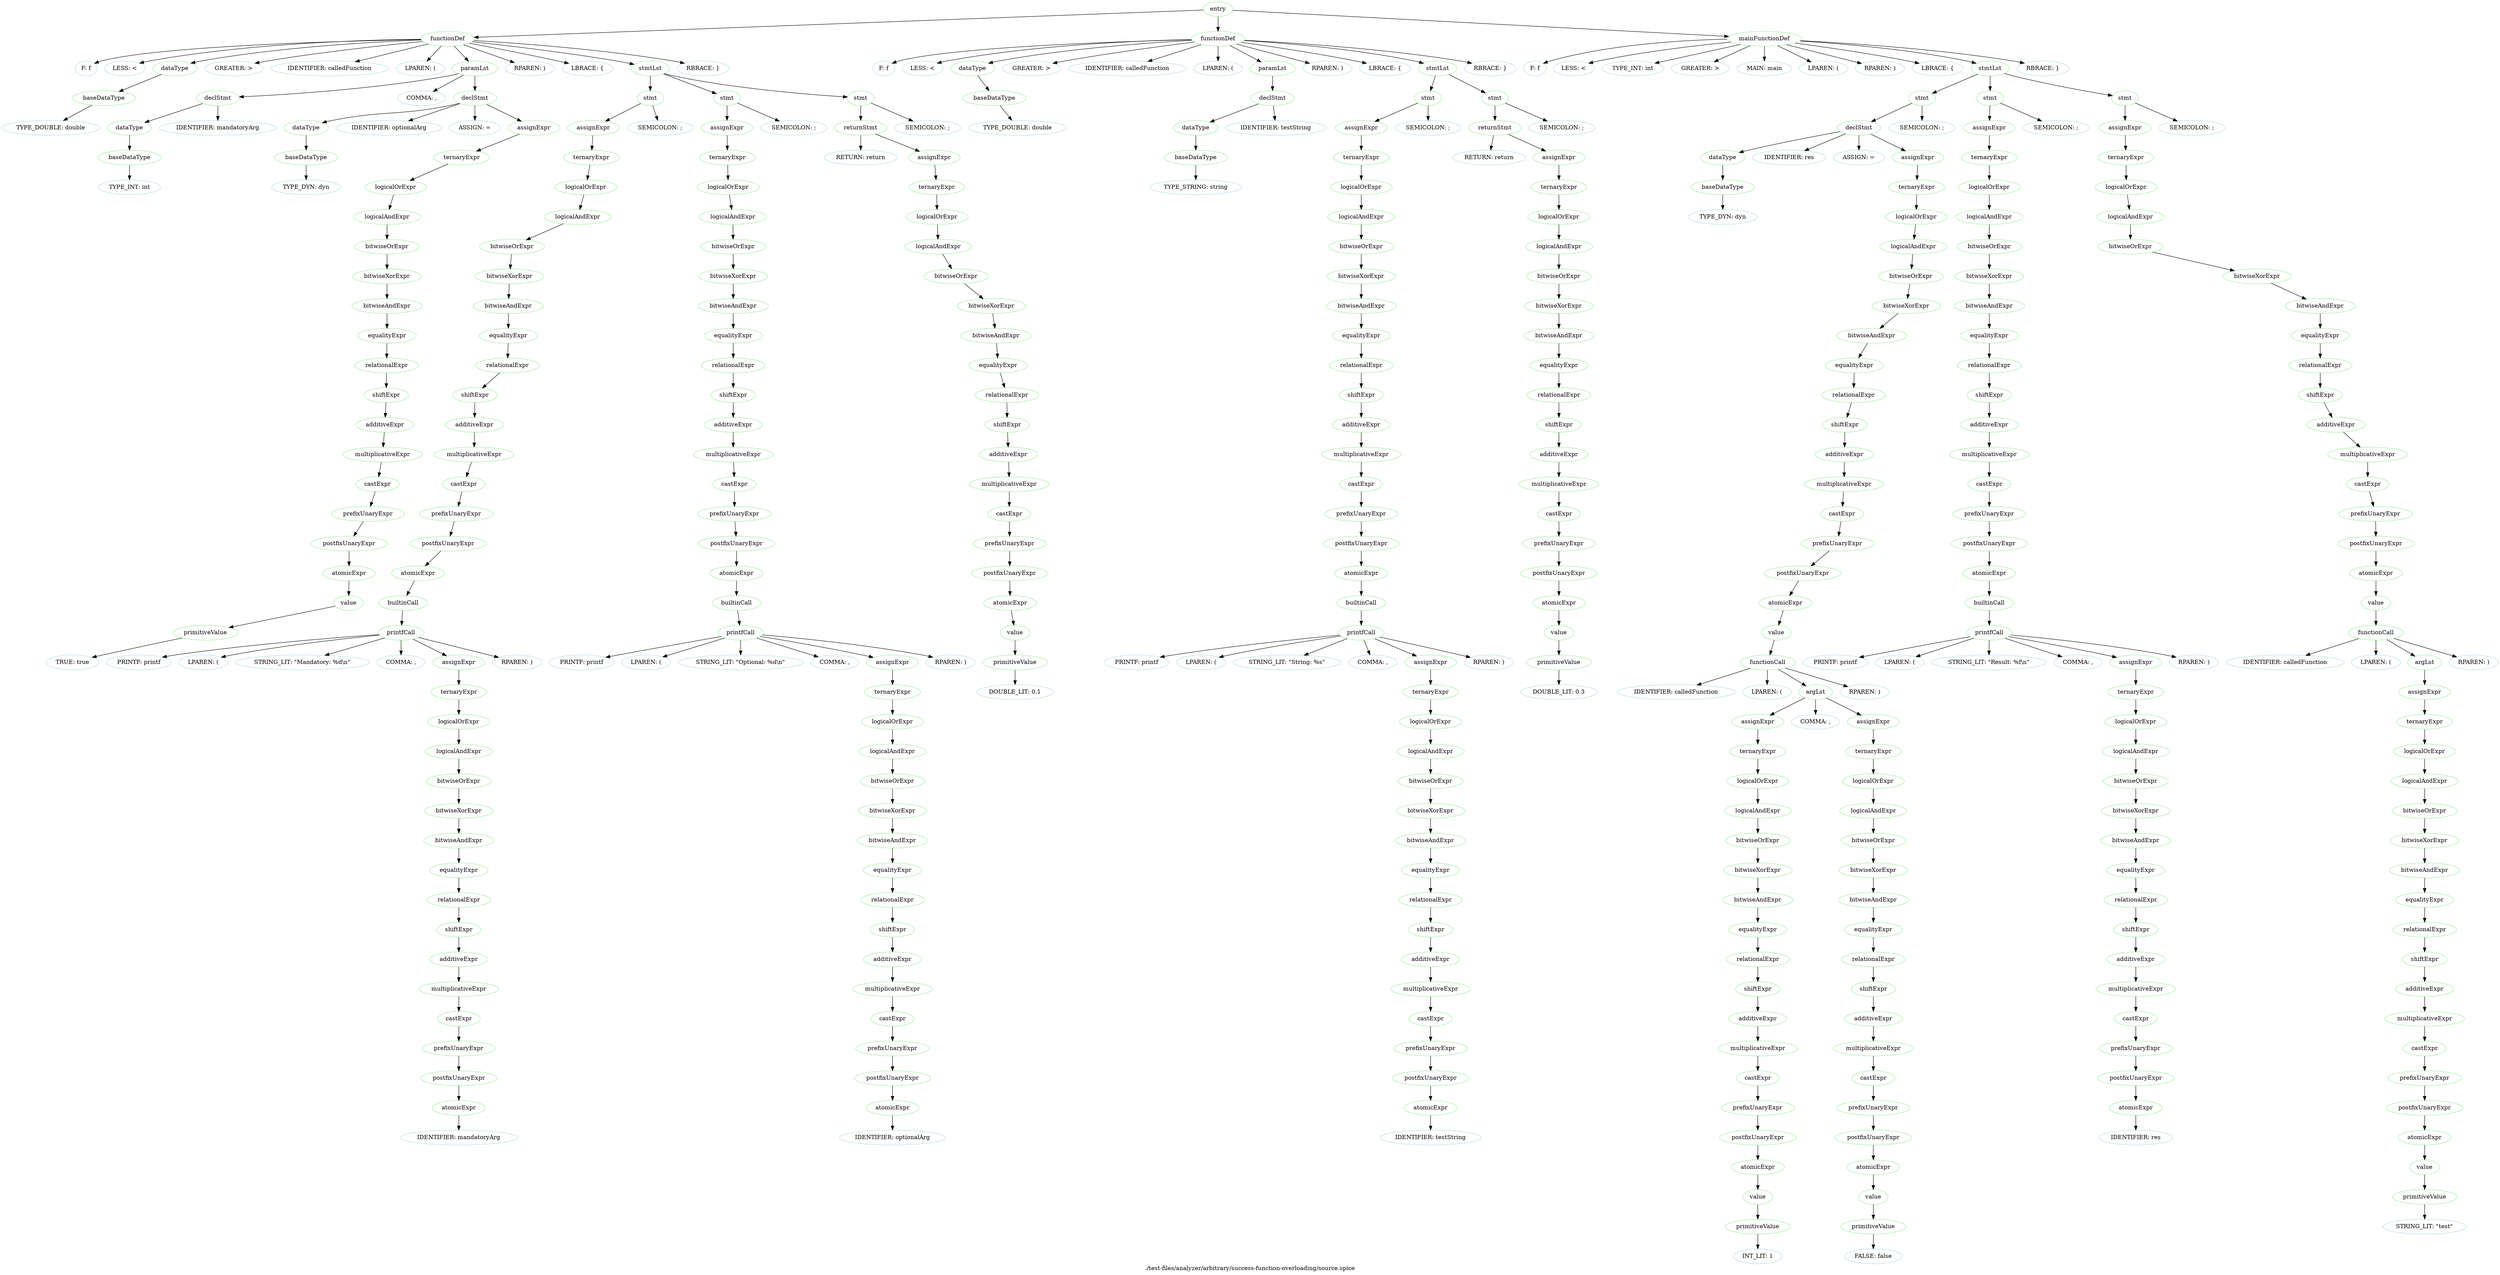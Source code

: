 digraph {
 rankdir="TB";
 label="./test-files/analyzer/arbitrary/success-function-overloading/source.spice";
 L1C0_entry [color="lightgreen",label="entry"];
 L1C0_functionDef [color="lightgreen",label="functionDef"];
 L1C0_entry -> L1C0_functionDef;
 L1C0 [color="lightblue",label="F: f"];
 L1C0_functionDef -> L1C0
 L1C1 [color="lightblue",label="LESS: <"];
 L1C0_functionDef -> L1C1
 L1C2_dataType [color="lightgreen",label="dataType"];
 L1C0_functionDef -> L1C2_dataType;
 L1C2_baseDataType [color="lightgreen",label="baseDataType"];
 L1C2_dataType -> L1C2_baseDataType;
 L1C2 [color="lightblue",label="TYPE_DOUBLE: double"];
 L1C2_baseDataType -> L1C2
 L1C8 [color="lightblue",label="GREATER: >"];
 L1C0_functionDef -> L1C8
 L1C10 [color="lightblue",label="IDENTIFIER: calledFunction"];
 L1C0_functionDef -> L1C10
 L1C24 [color="lightblue",label="LPAREN: ("];
 L1C0_functionDef -> L1C24
 L1C25_paramLst [color="lightgreen",label="paramLst"];
 L1C0_functionDef -> L1C25_paramLst;
 L1C25_declStmt [color="lightgreen",label="declStmt"];
 L1C25_paramLst -> L1C25_declStmt;
 L1C25_dataType [color="lightgreen",label="dataType"];
 L1C25_declStmt -> L1C25_dataType;
 L1C25_baseDataType [color="lightgreen",label="baseDataType"];
 L1C25_dataType -> L1C25_baseDataType;
 L1C25 [color="lightblue",label="TYPE_INT: int"];
 L1C25_baseDataType -> L1C25
 L1C29 [color="lightblue",label="IDENTIFIER: mandatoryArg"];
 L1C25_declStmt -> L1C29
 L1C41 [color="lightblue",label="COMMA: ,"];
 L1C25_paramLst -> L1C41
 L1C43_declStmt [color="lightgreen",label="declStmt"];
 L1C25_paramLst -> L1C43_declStmt;
 L1C43_dataType [color="lightgreen",label="dataType"];
 L1C43_declStmt -> L1C43_dataType;
 L1C43_baseDataType [color="lightgreen",label="baseDataType"];
 L1C43_dataType -> L1C43_baseDataType;
 L1C43 [color="lightblue",label="TYPE_DYN: dyn"];
 L1C43_baseDataType -> L1C43
 L1C47 [color="lightblue",label="IDENTIFIER: optionalArg"];
 L1C43_declStmt -> L1C47
 L1C59 [color="lightblue",label="ASSIGN: ="];
 L1C43_declStmt -> L1C59
 L1C61_assignExpr [color="lightgreen",label="assignExpr"];
 L1C43_declStmt -> L1C61_assignExpr;
 L1C61_ternaryExpr [color="lightgreen",label="ternaryExpr"];
 L1C61_assignExpr -> L1C61_ternaryExpr;
 L1C61_logicalOrExpr [color="lightgreen",label="logicalOrExpr"];
 L1C61_ternaryExpr -> L1C61_logicalOrExpr;
 L1C61_logicalAndExpr [color="lightgreen",label="logicalAndExpr"];
 L1C61_logicalOrExpr -> L1C61_logicalAndExpr;
 L1C61_bitwiseOrExpr [color="lightgreen",label="bitwiseOrExpr"];
 L1C61_logicalAndExpr -> L1C61_bitwiseOrExpr;
 L1C61_bitwiseXorExpr [color="lightgreen",label="bitwiseXorExpr"];
 L1C61_bitwiseOrExpr -> L1C61_bitwiseXorExpr;
 L1C61_bitwiseAndExpr [color="lightgreen",label="bitwiseAndExpr"];
 L1C61_bitwiseXorExpr -> L1C61_bitwiseAndExpr;
 L1C61_equalityExpr [color="lightgreen",label="equalityExpr"];
 L1C61_bitwiseAndExpr -> L1C61_equalityExpr;
 L1C61_relationalExpr [color="lightgreen",label="relationalExpr"];
 L1C61_equalityExpr -> L1C61_relationalExpr;
 L1C61_shiftExpr [color="lightgreen",label="shiftExpr"];
 L1C61_relationalExpr -> L1C61_shiftExpr;
 L1C61_additiveExpr [color="lightgreen",label="additiveExpr"];
 L1C61_shiftExpr -> L1C61_additiveExpr;
 L1C61_multiplicativeExpr [color="lightgreen",label="multiplicativeExpr"];
 L1C61_additiveExpr -> L1C61_multiplicativeExpr;
 L1C61_castExpr [color="lightgreen",label="castExpr"];
 L1C61_multiplicativeExpr -> L1C61_castExpr;
 L1C61_prefixUnaryExpr [color="lightgreen",label="prefixUnaryExpr"];
 L1C61_castExpr -> L1C61_prefixUnaryExpr;
 L1C61_postfixUnaryExpr [color="lightgreen",label="postfixUnaryExpr"];
 L1C61_prefixUnaryExpr -> L1C61_postfixUnaryExpr;
 L1C61_atomicExpr [color="lightgreen",label="atomicExpr"];
 L1C61_postfixUnaryExpr -> L1C61_atomicExpr;
 L1C61_value [color="lightgreen",label="value"];
 L1C61_atomicExpr -> L1C61_value;
 L1C61_primitiveValue [color="lightgreen",label="primitiveValue"];
 L1C61_value -> L1C61_primitiveValue;
 L1C61 [color="lightblue",label="TRUE: true"];
 L1C61_primitiveValue -> L1C61
 L1C65 [color="lightblue",label="RPAREN: )"];
 L1C0_functionDef -> L1C65
 L1C67 [color="lightblue",label="LBRACE: {"];
 L1C0_functionDef -> L1C67
 L2C4_stmtLst [color="lightgreen",label="stmtLst"];
 L1C0_functionDef -> L2C4_stmtLst;
 L2C4_stmt [color="lightgreen",label="stmt"];
 L2C4_stmtLst -> L2C4_stmt;
 L2C4_assignExpr [color="lightgreen",label="assignExpr"];
 L2C4_stmt -> L2C4_assignExpr;
 L2C4_ternaryExpr [color="lightgreen",label="ternaryExpr"];
 L2C4_assignExpr -> L2C4_ternaryExpr;
 L2C4_logicalOrExpr [color="lightgreen",label="logicalOrExpr"];
 L2C4_ternaryExpr -> L2C4_logicalOrExpr;
 L2C4_logicalAndExpr [color="lightgreen",label="logicalAndExpr"];
 L2C4_logicalOrExpr -> L2C4_logicalAndExpr;
 L2C4_bitwiseOrExpr [color="lightgreen",label="bitwiseOrExpr"];
 L2C4_logicalAndExpr -> L2C4_bitwiseOrExpr;
 L2C4_bitwiseXorExpr [color="lightgreen",label="bitwiseXorExpr"];
 L2C4_bitwiseOrExpr -> L2C4_bitwiseXorExpr;
 L2C4_bitwiseAndExpr [color="lightgreen",label="bitwiseAndExpr"];
 L2C4_bitwiseXorExpr -> L2C4_bitwiseAndExpr;
 L2C4_equalityExpr [color="lightgreen",label="equalityExpr"];
 L2C4_bitwiseAndExpr -> L2C4_equalityExpr;
 L2C4_relationalExpr [color="lightgreen",label="relationalExpr"];
 L2C4_equalityExpr -> L2C4_relationalExpr;
 L2C4_shiftExpr [color="lightgreen",label="shiftExpr"];
 L2C4_relationalExpr -> L2C4_shiftExpr;
 L2C4_additiveExpr [color="lightgreen",label="additiveExpr"];
 L2C4_shiftExpr -> L2C4_additiveExpr;
 L2C4_multiplicativeExpr [color="lightgreen",label="multiplicativeExpr"];
 L2C4_additiveExpr -> L2C4_multiplicativeExpr;
 L2C4_castExpr [color="lightgreen",label="castExpr"];
 L2C4_multiplicativeExpr -> L2C4_castExpr;
 L2C4_prefixUnaryExpr [color="lightgreen",label="prefixUnaryExpr"];
 L2C4_castExpr -> L2C4_prefixUnaryExpr;
 L2C4_postfixUnaryExpr [color="lightgreen",label="postfixUnaryExpr"];
 L2C4_prefixUnaryExpr -> L2C4_postfixUnaryExpr;
 L2C4_atomicExpr [color="lightgreen",label="atomicExpr"];
 L2C4_postfixUnaryExpr -> L2C4_atomicExpr;
 L2C4_builtinCall [color="lightgreen",label="builtinCall"];
 L2C4_atomicExpr -> L2C4_builtinCall;
 L2C4_printfCall [color="lightgreen",label="printfCall"];
 L2C4_builtinCall -> L2C4_printfCall;
 L2C4 [color="lightblue",label="PRINTF: printf"];
 L2C4_printfCall -> L2C4
 L2C10 [color="lightblue",label="LPAREN: ("];
 L2C4_printfCall -> L2C10
 L2C11 [color="lightblue",label="STRING_LIT: \"Mandatory: %d\\n\""];
 L2C4_printfCall -> L2C11
 L2C28 [color="lightblue",label="COMMA: ,"];
 L2C4_printfCall -> L2C28
 L2C30_assignExpr [color="lightgreen",label="assignExpr"];
 L2C4_printfCall -> L2C30_assignExpr;
 L2C30_ternaryExpr [color="lightgreen",label="ternaryExpr"];
 L2C30_assignExpr -> L2C30_ternaryExpr;
 L2C30_logicalOrExpr [color="lightgreen",label="logicalOrExpr"];
 L2C30_ternaryExpr -> L2C30_logicalOrExpr;
 L2C30_logicalAndExpr [color="lightgreen",label="logicalAndExpr"];
 L2C30_logicalOrExpr -> L2C30_logicalAndExpr;
 L2C30_bitwiseOrExpr [color="lightgreen",label="bitwiseOrExpr"];
 L2C30_logicalAndExpr -> L2C30_bitwiseOrExpr;
 L2C30_bitwiseXorExpr [color="lightgreen",label="bitwiseXorExpr"];
 L2C30_bitwiseOrExpr -> L2C30_bitwiseXorExpr;
 L2C30_bitwiseAndExpr [color="lightgreen",label="bitwiseAndExpr"];
 L2C30_bitwiseXorExpr -> L2C30_bitwiseAndExpr;
 L2C30_equalityExpr [color="lightgreen",label="equalityExpr"];
 L2C30_bitwiseAndExpr -> L2C30_equalityExpr;
 L2C30_relationalExpr [color="lightgreen",label="relationalExpr"];
 L2C30_equalityExpr -> L2C30_relationalExpr;
 L2C30_shiftExpr [color="lightgreen",label="shiftExpr"];
 L2C30_relationalExpr -> L2C30_shiftExpr;
 L2C30_additiveExpr [color="lightgreen",label="additiveExpr"];
 L2C30_shiftExpr -> L2C30_additiveExpr;
 L2C30_multiplicativeExpr [color="lightgreen",label="multiplicativeExpr"];
 L2C30_additiveExpr -> L2C30_multiplicativeExpr;
 L2C30_castExpr [color="lightgreen",label="castExpr"];
 L2C30_multiplicativeExpr -> L2C30_castExpr;
 L2C30_prefixUnaryExpr [color="lightgreen",label="prefixUnaryExpr"];
 L2C30_castExpr -> L2C30_prefixUnaryExpr;
 L2C30_postfixUnaryExpr [color="lightgreen",label="postfixUnaryExpr"];
 L2C30_prefixUnaryExpr -> L2C30_postfixUnaryExpr;
 L2C30_atomicExpr [color="lightgreen",label="atomicExpr"];
 L2C30_postfixUnaryExpr -> L2C30_atomicExpr;
 L2C30 [color="lightblue",label="IDENTIFIER: mandatoryArg"];
 L2C30_atomicExpr -> L2C30
 L2C42 [color="lightblue",label="RPAREN: )"];
 L2C4_printfCall -> L2C42
 L2C43 [color="lightblue",label="SEMICOLON: ;"];
 L2C4_stmt -> L2C43
 L3C4_stmt [color="lightgreen",label="stmt"];
 L2C4_stmtLst -> L3C4_stmt;
 L3C4_assignExpr [color="lightgreen",label="assignExpr"];
 L3C4_stmt -> L3C4_assignExpr;
 L3C4_ternaryExpr [color="lightgreen",label="ternaryExpr"];
 L3C4_assignExpr -> L3C4_ternaryExpr;
 L3C4_logicalOrExpr [color="lightgreen",label="logicalOrExpr"];
 L3C4_ternaryExpr -> L3C4_logicalOrExpr;
 L3C4_logicalAndExpr [color="lightgreen",label="logicalAndExpr"];
 L3C4_logicalOrExpr -> L3C4_logicalAndExpr;
 L3C4_bitwiseOrExpr [color="lightgreen",label="bitwiseOrExpr"];
 L3C4_logicalAndExpr -> L3C4_bitwiseOrExpr;
 L3C4_bitwiseXorExpr [color="lightgreen",label="bitwiseXorExpr"];
 L3C4_bitwiseOrExpr -> L3C4_bitwiseXorExpr;
 L3C4_bitwiseAndExpr [color="lightgreen",label="bitwiseAndExpr"];
 L3C4_bitwiseXorExpr -> L3C4_bitwiseAndExpr;
 L3C4_equalityExpr [color="lightgreen",label="equalityExpr"];
 L3C4_bitwiseAndExpr -> L3C4_equalityExpr;
 L3C4_relationalExpr [color="lightgreen",label="relationalExpr"];
 L3C4_equalityExpr -> L3C4_relationalExpr;
 L3C4_shiftExpr [color="lightgreen",label="shiftExpr"];
 L3C4_relationalExpr -> L3C4_shiftExpr;
 L3C4_additiveExpr [color="lightgreen",label="additiveExpr"];
 L3C4_shiftExpr -> L3C4_additiveExpr;
 L3C4_multiplicativeExpr [color="lightgreen",label="multiplicativeExpr"];
 L3C4_additiveExpr -> L3C4_multiplicativeExpr;
 L3C4_castExpr [color="lightgreen",label="castExpr"];
 L3C4_multiplicativeExpr -> L3C4_castExpr;
 L3C4_prefixUnaryExpr [color="lightgreen",label="prefixUnaryExpr"];
 L3C4_castExpr -> L3C4_prefixUnaryExpr;
 L3C4_postfixUnaryExpr [color="lightgreen",label="postfixUnaryExpr"];
 L3C4_prefixUnaryExpr -> L3C4_postfixUnaryExpr;
 L3C4_atomicExpr [color="lightgreen",label="atomicExpr"];
 L3C4_postfixUnaryExpr -> L3C4_atomicExpr;
 L3C4_builtinCall [color="lightgreen",label="builtinCall"];
 L3C4_atomicExpr -> L3C4_builtinCall;
 L3C4_printfCall [color="lightgreen",label="printfCall"];
 L3C4_builtinCall -> L3C4_printfCall;
 L3C4 [color="lightblue",label="PRINTF: printf"];
 L3C4_printfCall -> L3C4
 L3C10 [color="lightblue",label="LPAREN: ("];
 L3C4_printfCall -> L3C10
 L3C11 [color="lightblue",label="STRING_LIT: \"Optional: %d\\n\""];
 L3C4_printfCall -> L3C11
 L3C27 [color="lightblue",label="COMMA: ,"];
 L3C4_printfCall -> L3C27
 L3C29_assignExpr [color="lightgreen",label="assignExpr"];
 L3C4_printfCall -> L3C29_assignExpr;
 L3C29_ternaryExpr [color="lightgreen",label="ternaryExpr"];
 L3C29_assignExpr -> L3C29_ternaryExpr;
 L3C29_logicalOrExpr [color="lightgreen",label="logicalOrExpr"];
 L3C29_ternaryExpr -> L3C29_logicalOrExpr;
 L3C29_logicalAndExpr [color="lightgreen",label="logicalAndExpr"];
 L3C29_logicalOrExpr -> L3C29_logicalAndExpr;
 L3C29_bitwiseOrExpr [color="lightgreen",label="bitwiseOrExpr"];
 L3C29_logicalAndExpr -> L3C29_bitwiseOrExpr;
 L3C29_bitwiseXorExpr [color="lightgreen",label="bitwiseXorExpr"];
 L3C29_bitwiseOrExpr -> L3C29_bitwiseXorExpr;
 L3C29_bitwiseAndExpr [color="lightgreen",label="bitwiseAndExpr"];
 L3C29_bitwiseXorExpr -> L3C29_bitwiseAndExpr;
 L3C29_equalityExpr [color="lightgreen",label="equalityExpr"];
 L3C29_bitwiseAndExpr -> L3C29_equalityExpr;
 L3C29_relationalExpr [color="lightgreen",label="relationalExpr"];
 L3C29_equalityExpr -> L3C29_relationalExpr;
 L3C29_shiftExpr [color="lightgreen",label="shiftExpr"];
 L3C29_relationalExpr -> L3C29_shiftExpr;
 L3C29_additiveExpr [color="lightgreen",label="additiveExpr"];
 L3C29_shiftExpr -> L3C29_additiveExpr;
 L3C29_multiplicativeExpr [color="lightgreen",label="multiplicativeExpr"];
 L3C29_additiveExpr -> L3C29_multiplicativeExpr;
 L3C29_castExpr [color="lightgreen",label="castExpr"];
 L3C29_multiplicativeExpr -> L3C29_castExpr;
 L3C29_prefixUnaryExpr [color="lightgreen",label="prefixUnaryExpr"];
 L3C29_castExpr -> L3C29_prefixUnaryExpr;
 L3C29_postfixUnaryExpr [color="lightgreen",label="postfixUnaryExpr"];
 L3C29_prefixUnaryExpr -> L3C29_postfixUnaryExpr;
 L3C29_atomicExpr [color="lightgreen",label="atomicExpr"];
 L3C29_postfixUnaryExpr -> L3C29_atomicExpr;
 L3C29 [color="lightblue",label="IDENTIFIER: optionalArg"];
 L3C29_atomicExpr -> L3C29
 L3C40 [color="lightblue",label="RPAREN: )"];
 L3C4_printfCall -> L3C40
 L3C41 [color="lightblue",label="SEMICOLON: ;"];
 L3C4_stmt -> L3C41
 L4C4_stmt [color="lightgreen",label="stmt"];
 L2C4_stmtLst -> L4C4_stmt;
 L4C4_returnStmt [color="lightgreen",label="returnStmt"];
 L4C4_stmt -> L4C4_returnStmt;
 L4C4 [color="lightblue",label="RETURN: return"];
 L4C4_returnStmt -> L4C4
 L4C11_assignExpr [color="lightgreen",label="assignExpr"];
 L4C4_returnStmt -> L4C11_assignExpr;
 L4C11_ternaryExpr [color="lightgreen",label="ternaryExpr"];
 L4C11_assignExpr -> L4C11_ternaryExpr;
 L4C11_logicalOrExpr [color="lightgreen",label="logicalOrExpr"];
 L4C11_ternaryExpr -> L4C11_logicalOrExpr;
 L4C11_logicalAndExpr [color="lightgreen",label="logicalAndExpr"];
 L4C11_logicalOrExpr -> L4C11_logicalAndExpr;
 L4C11_bitwiseOrExpr [color="lightgreen",label="bitwiseOrExpr"];
 L4C11_logicalAndExpr -> L4C11_bitwiseOrExpr;
 L4C11_bitwiseXorExpr [color="lightgreen",label="bitwiseXorExpr"];
 L4C11_bitwiseOrExpr -> L4C11_bitwiseXorExpr;
 L4C11_bitwiseAndExpr [color="lightgreen",label="bitwiseAndExpr"];
 L4C11_bitwiseXorExpr -> L4C11_bitwiseAndExpr;
 L4C11_equalityExpr [color="lightgreen",label="equalityExpr"];
 L4C11_bitwiseAndExpr -> L4C11_equalityExpr;
 L4C11_relationalExpr [color="lightgreen",label="relationalExpr"];
 L4C11_equalityExpr -> L4C11_relationalExpr;
 L4C11_shiftExpr [color="lightgreen",label="shiftExpr"];
 L4C11_relationalExpr -> L4C11_shiftExpr;
 L4C11_additiveExpr [color="lightgreen",label="additiveExpr"];
 L4C11_shiftExpr -> L4C11_additiveExpr;
 L4C11_multiplicativeExpr [color="lightgreen",label="multiplicativeExpr"];
 L4C11_additiveExpr -> L4C11_multiplicativeExpr;
 L4C11_castExpr [color="lightgreen",label="castExpr"];
 L4C11_multiplicativeExpr -> L4C11_castExpr;
 L4C11_prefixUnaryExpr [color="lightgreen",label="prefixUnaryExpr"];
 L4C11_castExpr -> L4C11_prefixUnaryExpr;
 L4C11_postfixUnaryExpr [color="lightgreen",label="postfixUnaryExpr"];
 L4C11_prefixUnaryExpr -> L4C11_postfixUnaryExpr;
 L4C11_atomicExpr [color="lightgreen",label="atomicExpr"];
 L4C11_postfixUnaryExpr -> L4C11_atomicExpr;
 L4C11_value [color="lightgreen",label="value"];
 L4C11_atomicExpr -> L4C11_value;
 L4C11_primitiveValue [color="lightgreen",label="primitiveValue"];
 L4C11_value -> L4C11_primitiveValue;
 L4C11 [color="lightblue",label="DOUBLE_LIT: 0.1"];
 L4C11_primitiveValue -> L4C11
 L4C14 [color="lightblue",label="SEMICOLON: ;"];
 L4C4_stmt -> L4C14
 L5C0 [color="lightblue",label="RBRACE: }"];
 L1C0_functionDef -> L5C0
 L7C0_functionDef [color="lightgreen",label="functionDef"];
 L1C0_entry -> L7C0_functionDef;
 L7C0 [color="lightblue",label="F: f"];
 L7C0_functionDef -> L7C0
 L7C1 [color="lightblue",label="LESS: <"];
 L7C0_functionDef -> L7C1
 L7C2_dataType [color="lightgreen",label="dataType"];
 L7C0_functionDef -> L7C2_dataType;
 L7C2_baseDataType [color="lightgreen",label="baseDataType"];
 L7C2_dataType -> L7C2_baseDataType;
 L7C2 [color="lightblue",label="TYPE_DOUBLE: double"];
 L7C2_baseDataType -> L7C2
 L7C8 [color="lightblue",label="GREATER: >"];
 L7C0_functionDef -> L7C8
 L7C10 [color="lightblue",label="IDENTIFIER: calledFunction"];
 L7C0_functionDef -> L7C10
 L7C24 [color="lightblue",label="LPAREN: ("];
 L7C0_functionDef -> L7C24
 L7C25_paramLst [color="lightgreen",label="paramLst"];
 L7C0_functionDef -> L7C25_paramLst;
 L7C25_declStmt [color="lightgreen",label="declStmt"];
 L7C25_paramLst -> L7C25_declStmt;
 L7C25_dataType [color="lightgreen",label="dataType"];
 L7C25_declStmt -> L7C25_dataType;
 L7C25_baseDataType [color="lightgreen",label="baseDataType"];
 L7C25_dataType -> L7C25_baseDataType;
 L7C25 [color="lightblue",label="TYPE_STRING: string"];
 L7C25_baseDataType -> L7C25
 L7C32 [color="lightblue",label="IDENTIFIER: testString"];
 L7C25_declStmt -> L7C32
 L7C42 [color="lightblue",label="RPAREN: )"];
 L7C0_functionDef -> L7C42
 L7C44 [color="lightblue",label="LBRACE: {"];
 L7C0_functionDef -> L7C44
 L8C4_stmtLst [color="lightgreen",label="stmtLst"];
 L7C0_functionDef -> L8C4_stmtLst;
 L8C4_stmt [color="lightgreen",label="stmt"];
 L8C4_stmtLst -> L8C4_stmt;
 L8C4_assignExpr [color="lightgreen",label="assignExpr"];
 L8C4_stmt -> L8C4_assignExpr;
 L8C4_ternaryExpr [color="lightgreen",label="ternaryExpr"];
 L8C4_assignExpr -> L8C4_ternaryExpr;
 L8C4_logicalOrExpr [color="lightgreen",label="logicalOrExpr"];
 L8C4_ternaryExpr -> L8C4_logicalOrExpr;
 L8C4_logicalAndExpr [color="lightgreen",label="logicalAndExpr"];
 L8C4_logicalOrExpr -> L8C4_logicalAndExpr;
 L8C4_bitwiseOrExpr [color="lightgreen",label="bitwiseOrExpr"];
 L8C4_logicalAndExpr -> L8C4_bitwiseOrExpr;
 L8C4_bitwiseXorExpr [color="lightgreen",label="bitwiseXorExpr"];
 L8C4_bitwiseOrExpr -> L8C4_bitwiseXorExpr;
 L8C4_bitwiseAndExpr [color="lightgreen",label="bitwiseAndExpr"];
 L8C4_bitwiseXorExpr -> L8C4_bitwiseAndExpr;
 L8C4_equalityExpr [color="lightgreen",label="equalityExpr"];
 L8C4_bitwiseAndExpr -> L8C4_equalityExpr;
 L8C4_relationalExpr [color="lightgreen",label="relationalExpr"];
 L8C4_equalityExpr -> L8C4_relationalExpr;
 L8C4_shiftExpr [color="lightgreen",label="shiftExpr"];
 L8C4_relationalExpr -> L8C4_shiftExpr;
 L8C4_additiveExpr [color="lightgreen",label="additiveExpr"];
 L8C4_shiftExpr -> L8C4_additiveExpr;
 L8C4_multiplicativeExpr [color="lightgreen",label="multiplicativeExpr"];
 L8C4_additiveExpr -> L8C4_multiplicativeExpr;
 L8C4_castExpr [color="lightgreen",label="castExpr"];
 L8C4_multiplicativeExpr -> L8C4_castExpr;
 L8C4_prefixUnaryExpr [color="lightgreen",label="prefixUnaryExpr"];
 L8C4_castExpr -> L8C4_prefixUnaryExpr;
 L8C4_postfixUnaryExpr [color="lightgreen",label="postfixUnaryExpr"];
 L8C4_prefixUnaryExpr -> L8C4_postfixUnaryExpr;
 L8C4_atomicExpr [color="lightgreen",label="atomicExpr"];
 L8C4_postfixUnaryExpr -> L8C4_atomicExpr;
 L8C4_builtinCall [color="lightgreen",label="builtinCall"];
 L8C4_atomicExpr -> L8C4_builtinCall;
 L8C4_printfCall [color="lightgreen",label="printfCall"];
 L8C4_builtinCall -> L8C4_printfCall;
 L8C4 [color="lightblue",label="PRINTF: printf"];
 L8C4_printfCall -> L8C4
 L8C10 [color="lightblue",label="LPAREN: ("];
 L8C4_printfCall -> L8C10
 L8C11 [color="lightblue",label="STRING_LIT: \"String: %s\""];
 L8C4_printfCall -> L8C11
 L8C23 [color="lightblue",label="COMMA: ,"];
 L8C4_printfCall -> L8C23
 L8C25_assignExpr [color="lightgreen",label="assignExpr"];
 L8C4_printfCall -> L8C25_assignExpr;
 L8C25_ternaryExpr [color="lightgreen",label="ternaryExpr"];
 L8C25_assignExpr -> L8C25_ternaryExpr;
 L8C25_logicalOrExpr [color="lightgreen",label="logicalOrExpr"];
 L8C25_ternaryExpr -> L8C25_logicalOrExpr;
 L8C25_logicalAndExpr [color="lightgreen",label="logicalAndExpr"];
 L8C25_logicalOrExpr -> L8C25_logicalAndExpr;
 L8C25_bitwiseOrExpr [color="lightgreen",label="bitwiseOrExpr"];
 L8C25_logicalAndExpr -> L8C25_bitwiseOrExpr;
 L8C25_bitwiseXorExpr [color="lightgreen",label="bitwiseXorExpr"];
 L8C25_bitwiseOrExpr -> L8C25_bitwiseXorExpr;
 L8C25_bitwiseAndExpr [color="lightgreen",label="bitwiseAndExpr"];
 L8C25_bitwiseXorExpr -> L8C25_bitwiseAndExpr;
 L8C25_equalityExpr [color="lightgreen",label="equalityExpr"];
 L8C25_bitwiseAndExpr -> L8C25_equalityExpr;
 L8C25_relationalExpr [color="lightgreen",label="relationalExpr"];
 L8C25_equalityExpr -> L8C25_relationalExpr;
 L8C25_shiftExpr [color="lightgreen",label="shiftExpr"];
 L8C25_relationalExpr -> L8C25_shiftExpr;
 L8C25_additiveExpr [color="lightgreen",label="additiveExpr"];
 L8C25_shiftExpr -> L8C25_additiveExpr;
 L8C25_multiplicativeExpr [color="lightgreen",label="multiplicativeExpr"];
 L8C25_additiveExpr -> L8C25_multiplicativeExpr;
 L8C25_castExpr [color="lightgreen",label="castExpr"];
 L8C25_multiplicativeExpr -> L8C25_castExpr;
 L8C25_prefixUnaryExpr [color="lightgreen",label="prefixUnaryExpr"];
 L8C25_castExpr -> L8C25_prefixUnaryExpr;
 L8C25_postfixUnaryExpr [color="lightgreen",label="postfixUnaryExpr"];
 L8C25_prefixUnaryExpr -> L8C25_postfixUnaryExpr;
 L8C25_atomicExpr [color="lightgreen",label="atomicExpr"];
 L8C25_postfixUnaryExpr -> L8C25_atomicExpr;
 L8C25 [color="lightblue",label="IDENTIFIER: testString"];
 L8C25_atomicExpr -> L8C25
 L8C35 [color="lightblue",label="RPAREN: )"];
 L8C4_printfCall -> L8C35
 L8C36 [color="lightblue",label="SEMICOLON: ;"];
 L8C4_stmt -> L8C36
 L9C4_stmt [color="lightgreen",label="stmt"];
 L8C4_stmtLst -> L9C4_stmt;
 L9C4_returnStmt [color="lightgreen",label="returnStmt"];
 L9C4_stmt -> L9C4_returnStmt;
 L9C4 [color="lightblue",label="RETURN: return"];
 L9C4_returnStmt -> L9C4
 L9C11_assignExpr [color="lightgreen",label="assignExpr"];
 L9C4_returnStmt -> L9C11_assignExpr;
 L9C11_ternaryExpr [color="lightgreen",label="ternaryExpr"];
 L9C11_assignExpr -> L9C11_ternaryExpr;
 L9C11_logicalOrExpr [color="lightgreen",label="logicalOrExpr"];
 L9C11_ternaryExpr -> L9C11_logicalOrExpr;
 L9C11_logicalAndExpr [color="lightgreen",label="logicalAndExpr"];
 L9C11_logicalOrExpr -> L9C11_logicalAndExpr;
 L9C11_bitwiseOrExpr [color="lightgreen",label="bitwiseOrExpr"];
 L9C11_logicalAndExpr -> L9C11_bitwiseOrExpr;
 L9C11_bitwiseXorExpr [color="lightgreen",label="bitwiseXorExpr"];
 L9C11_bitwiseOrExpr -> L9C11_bitwiseXorExpr;
 L9C11_bitwiseAndExpr [color="lightgreen",label="bitwiseAndExpr"];
 L9C11_bitwiseXorExpr -> L9C11_bitwiseAndExpr;
 L9C11_equalityExpr [color="lightgreen",label="equalityExpr"];
 L9C11_bitwiseAndExpr -> L9C11_equalityExpr;
 L9C11_relationalExpr [color="lightgreen",label="relationalExpr"];
 L9C11_equalityExpr -> L9C11_relationalExpr;
 L9C11_shiftExpr [color="lightgreen",label="shiftExpr"];
 L9C11_relationalExpr -> L9C11_shiftExpr;
 L9C11_additiveExpr [color="lightgreen",label="additiveExpr"];
 L9C11_shiftExpr -> L9C11_additiveExpr;
 L9C11_multiplicativeExpr [color="lightgreen",label="multiplicativeExpr"];
 L9C11_additiveExpr -> L9C11_multiplicativeExpr;
 L9C11_castExpr [color="lightgreen",label="castExpr"];
 L9C11_multiplicativeExpr -> L9C11_castExpr;
 L9C11_prefixUnaryExpr [color="lightgreen",label="prefixUnaryExpr"];
 L9C11_castExpr -> L9C11_prefixUnaryExpr;
 L9C11_postfixUnaryExpr [color="lightgreen",label="postfixUnaryExpr"];
 L9C11_prefixUnaryExpr -> L9C11_postfixUnaryExpr;
 L9C11_atomicExpr [color="lightgreen",label="atomicExpr"];
 L9C11_postfixUnaryExpr -> L9C11_atomicExpr;
 L9C11_value [color="lightgreen",label="value"];
 L9C11_atomicExpr -> L9C11_value;
 L9C11_primitiveValue [color="lightgreen",label="primitiveValue"];
 L9C11_value -> L9C11_primitiveValue;
 L9C11 [color="lightblue",label="DOUBLE_LIT: 0.3"];
 L9C11_primitiveValue -> L9C11
 L9C14 [color="lightblue",label="SEMICOLON: ;"];
 L9C4_stmt -> L9C14
 L10C0 [color="lightblue",label="RBRACE: }"];
 L7C0_functionDef -> L10C0
 L12C0_mainFunctionDef [color="lightgreen",label="mainFunctionDef"];
 L1C0_entry -> L12C0_mainFunctionDef;
 L12C0 [color="lightblue",label="F: f"];
 L12C0_mainFunctionDef -> L12C0
 L12C1 [color="lightblue",label="LESS: <"];
 L12C0_mainFunctionDef -> L12C1
 L12C2 [color="lightblue",label="TYPE_INT: int"];
 L12C0_mainFunctionDef -> L12C2
 L12C5 [color="lightblue",label="GREATER: >"];
 L12C0_mainFunctionDef -> L12C5
 L12C7 [color="lightblue",label="MAIN: main"];
 L12C0_mainFunctionDef -> L12C7
 L12C11 [color="lightblue",label="LPAREN: ("];
 L12C0_mainFunctionDef -> L12C11
 L12C12 [color="lightblue",label="RPAREN: )"];
 L12C0_mainFunctionDef -> L12C12
 L12C14 [color="lightblue",label="LBRACE: {"];
 L12C0_mainFunctionDef -> L12C14
 L13C4_stmtLst [color="lightgreen",label="stmtLst"];
 L12C0_mainFunctionDef -> L13C4_stmtLst;
 L13C4_stmt [color="lightgreen",label="stmt"];
 L13C4_stmtLst -> L13C4_stmt;
 L13C4_declStmt [color="lightgreen",label="declStmt"];
 L13C4_stmt -> L13C4_declStmt;
 L13C4_dataType [color="lightgreen",label="dataType"];
 L13C4_declStmt -> L13C4_dataType;
 L13C4_baseDataType [color="lightgreen",label="baseDataType"];
 L13C4_dataType -> L13C4_baseDataType;
 L13C4 [color="lightblue",label="TYPE_DYN: dyn"];
 L13C4_baseDataType -> L13C4
 L13C8 [color="lightblue",label="IDENTIFIER: res"];
 L13C4_declStmt -> L13C8
 L13C12 [color="lightblue",label="ASSIGN: ="];
 L13C4_declStmt -> L13C12
 L13C14_assignExpr [color="lightgreen",label="assignExpr"];
 L13C4_declStmt -> L13C14_assignExpr;
 L13C14_ternaryExpr [color="lightgreen",label="ternaryExpr"];
 L13C14_assignExpr -> L13C14_ternaryExpr;
 L13C14_logicalOrExpr [color="lightgreen",label="logicalOrExpr"];
 L13C14_ternaryExpr -> L13C14_logicalOrExpr;
 L13C14_logicalAndExpr [color="lightgreen",label="logicalAndExpr"];
 L13C14_logicalOrExpr -> L13C14_logicalAndExpr;
 L13C14_bitwiseOrExpr [color="lightgreen",label="bitwiseOrExpr"];
 L13C14_logicalAndExpr -> L13C14_bitwiseOrExpr;
 L13C14_bitwiseXorExpr [color="lightgreen",label="bitwiseXorExpr"];
 L13C14_bitwiseOrExpr -> L13C14_bitwiseXorExpr;
 L13C14_bitwiseAndExpr [color="lightgreen",label="bitwiseAndExpr"];
 L13C14_bitwiseXorExpr -> L13C14_bitwiseAndExpr;
 L13C14_equalityExpr [color="lightgreen",label="equalityExpr"];
 L13C14_bitwiseAndExpr -> L13C14_equalityExpr;
 L13C14_relationalExpr [color="lightgreen",label="relationalExpr"];
 L13C14_equalityExpr -> L13C14_relationalExpr;
 L13C14_shiftExpr [color="lightgreen",label="shiftExpr"];
 L13C14_relationalExpr -> L13C14_shiftExpr;
 L13C14_additiveExpr [color="lightgreen",label="additiveExpr"];
 L13C14_shiftExpr -> L13C14_additiveExpr;
 L13C14_multiplicativeExpr [color="lightgreen",label="multiplicativeExpr"];
 L13C14_additiveExpr -> L13C14_multiplicativeExpr;
 L13C14_castExpr [color="lightgreen",label="castExpr"];
 L13C14_multiplicativeExpr -> L13C14_castExpr;
 L13C14_prefixUnaryExpr [color="lightgreen",label="prefixUnaryExpr"];
 L13C14_castExpr -> L13C14_prefixUnaryExpr;
 L13C14_postfixUnaryExpr [color="lightgreen",label="postfixUnaryExpr"];
 L13C14_prefixUnaryExpr -> L13C14_postfixUnaryExpr;
 L13C14_atomicExpr [color="lightgreen",label="atomicExpr"];
 L13C14_postfixUnaryExpr -> L13C14_atomicExpr;
 L13C14_value [color="lightgreen",label="value"];
 L13C14_atomicExpr -> L13C14_value;
 L13C14_functionCall [color="lightgreen",label="functionCall"];
 L13C14_value -> L13C14_functionCall;
 L13C14 [color="lightblue",label="IDENTIFIER: calledFunction"];
 L13C14_functionCall -> L13C14
 L13C28 [color="lightblue",label="LPAREN: ("];
 L13C14_functionCall -> L13C28
 L13C29_argLst [color="lightgreen",label="argLst"];
 L13C14_functionCall -> L13C29_argLst;
 L13C29_assignExpr [color="lightgreen",label="assignExpr"];
 L13C29_argLst -> L13C29_assignExpr;
 L13C29_ternaryExpr [color="lightgreen",label="ternaryExpr"];
 L13C29_assignExpr -> L13C29_ternaryExpr;
 L13C29_logicalOrExpr [color="lightgreen",label="logicalOrExpr"];
 L13C29_ternaryExpr -> L13C29_logicalOrExpr;
 L13C29_logicalAndExpr [color="lightgreen",label="logicalAndExpr"];
 L13C29_logicalOrExpr -> L13C29_logicalAndExpr;
 L13C29_bitwiseOrExpr [color="lightgreen",label="bitwiseOrExpr"];
 L13C29_logicalAndExpr -> L13C29_bitwiseOrExpr;
 L13C29_bitwiseXorExpr [color="lightgreen",label="bitwiseXorExpr"];
 L13C29_bitwiseOrExpr -> L13C29_bitwiseXorExpr;
 L13C29_bitwiseAndExpr [color="lightgreen",label="bitwiseAndExpr"];
 L13C29_bitwiseXorExpr -> L13C29_bitwiseAndExpr;
 L13C29_equalityExpr [color="lightgreen",label="equalityExpr"];
 L13C29_bitwiseAndExpr -> L13C29_equalityExpr;
 L13C29_relationalExpr [color="lightgreen",label="relationalExpr"];
 L13C29_equalityExpr -> L13C29_relationalExpr;
 L13C29_shiftExpr [color="lightgreen",label="shiftExpr"];
 L13C29_relationalExpr -> L13C29_shiftExpr;
 L13C29_additiveExpr [color="lightgreen",label="additiveExpr"];
 L13C29_shiftExpr -> L13C29_additiveExpr;
 L13C29_multiplicativeExpr [color="lightgreen",label="multiplicativeExpr"];
 L13C29_additiveExpr -> L13C29_multiplicativeExpr;
 L13C29_castExpr [color="lightgreen",label="castExpr"];
 L13C29_multiplicativeExpr -> L13C29_castExpr;
 L13C29_prefixUnaryExpr [color="lightgreen",label="prefixUnaryExpr"];
 L13C29_castExpr -> L13C29_prefixUnaryExpr;
 L13C29_postfixUnaryExpr [color="lightgreen",label="postfixUnaryExpr"];
 L13C29_prefixUnaryExpr -> L13C29_postfixUnaryExpr;
 L13C29_atomicExpr [color="lightgreen",label="atomicExpr"];
 L13C29_postfixUnaryExpr -> L13C29_atomicExpr;
 L13C29_value [color="lightgreen",label="value"];
 L13C29_atomicExpr -> L13C29_value;
 L13C29_primitiveValue [color="lightgreen",label="primitiveValue"];
 L13C29_value -> L13C29_primitiveValue;
 L13C29 [color="lightblue",label="INT_LIT: 1"];
 L13C29_primitiveValue -> L13C29
 L13C30 [color="lightblue",label="COMMA: ,"];
 L13C29_argLst -> L13C30
 L13C32_assignExpr [color="lightgreen",label="assignExpr"];
 L13C29_argLst -> L13C32_assignExpr;
 L13C32_ternaryExpr [color="lightgreen",label="ternaryExpr"];
 L13C32_assignExpr -> L13C32_ternaryExpr;
 L13C32_logicalOrExpr [color="lightgreen",label="logicalOrExpr"];
 L13C32_ternaryExpr -> L13C32_logicalOrExpr;
 L13C32_logicalAndExpr [color="lightgreen",label="logicalAndExpr"];
 L13C32_logicalOrExpr -> L13C32_logicalAndExpr;
 L13C32_bitwiseOrExpr [color="lightgreen",label="bitwiseOrExpr"];
 L13C32_logicalAndExpr -> L13C32_bitwiseOrExpr;
 L13C32_bitwiseXorExpr [color="lightgreen",label="bitwiseXorExpr"];
 L13C32_bitwiseOrExpr -> L13C32_bitwiseXorExpr;
 L13C32_bitwiseAndExpr [color="lightgreen",label="bitwiseAndExpr"];
 L13C32_bitwiseXorExpr -> L13C32_bitwiseAndExpr;
 L13C32_equalityExpr [color="lightgreen",label="equalityExpr"];
 L13C32_bitwiseAndExpr -> L13C32_equalityExpr;
 L13C32_relationalExpr [color="lightgreen",label="relationalExpr"];
 L13C32_equalityExpr -> L13C32_relationalExpr;
 L13C32_shiftExpr [color="lightgreen",label="shiftExpr"];
 L13C32_relationalExpr -> L13C32_shiftExpr;
 L13C32_additiveExpr [color="lightgreen",label="additiveExpr"];
 L13C32_shiftExpr -> L13C32_additiveExpr;
 L13C32_multiplicativeExpr [color="lightgreen",label="multiplicativeExpr"];
 L13C32_additiveExpr -> L13C32_multiplicativeExpr;
 L13C32_castExpr [color="lightgreen",label="castExpr"];
 L13C32_multiplicativeExpr -> L13C32_castExpr;
 L13C32_prefixUnaryExpr [color="lightgreen",label="prefixUnaryExpr"];
 L13C32_castExpr -> L13C32_prefixUnaryExpr;
 L13C32_postfixUnaryExpr [color="lightgreen",label="postfixUnaryExpr"];
 L13C32_prefixUnaryExpr -> L13C32_postfixUnaryExpr;
 L13C32_atomicExpr [color="lightgreen",label="atomicExpr"];
 L13C32_postfixUnaryExpr -> L13C32_atomicExpr;
 L13C32_value [color="lightgreen",label="value"];
 L13C32_atomicExpr -> L13C32_value;
 L13C32_primitiveValue [color="lightgreen",label="primitiveValue"];
 L13C32_value -> L13C32_primitiveValue;
 L13C32 [color="lightblue",label="FALSE: false"];
 L13C32_primitiveValue -> L13C32
 L13C37 [color="lightblue",label="RPAREN: )"];
 L13C14_functionCall -> L13C37
 L13C38 [color="lightblue",label="SEMICOLON: ;"];
 L13C4_stmt -> L13C38
 L14C4_stmt [color="lightgreen",label="stmt"];
 L13C4_stmtLst -> L14C4_stmt;
 L14C4_assignExpr [color="lightgreen",label="assignExpr"];
 L14C4_stmt -> L14C4_assignExpr;
 L14C4_ternaryExpr [color="lightgreen",label="ternaryExpr"];
 L14C4_assignExpr -> L14C4_ternaryExpr;
 L14C4_logicalOrExpr [color="lightgreen",label="logicalOrExpr"];
 L14C4_ternaryExpr -> L14C4_logicalOrExpr;
 L14C4_logicalAndExpr [color="lightgreen",label="logicalAndExpr"];
 L14C4_logicalOrExpr -> L14C4_logicalAndExpr;
 L14C4_bitwiseOrExpr [color="lightgreen",label="bitwiseOrExpr"];
 L14C4_logicalAndExpr -> L14C4_bitwiseOrExpr;
 L14C4_bitwiseXorExpr [color="lightgreen",label="bitwiseXorExpr"];
 L14C4_bitwiseOrExpr -> L14C4_bitwiseXorExpr;
 L14C4_bitwiseAndExpr [color="lightgreen",label="bitwiseAndExpr"];
 L14C4_bitwiseXorExpr -> L14C4_bitwiseAndExpr;
 L14C4_equalityExpr [color="lightgreen",label="equalityExpr"];
 L14C4_bitwiseAndExpr -> L14C4_equalityExpr;
 L14C4_relationalExpr [color="lightgreen",label="relationalExpr"];
 L14C4_equalityExpr -> L14C4_relationalExpr;
 L14C4_shiftExpr [color="lightgreen",label="shiftExpr"];
 L14C4_relationalExpr -> L14C4_shiftExpr;
 L14C4_additiveExpr [color="lightgreen",label="additiveExpr"];
 L14C4_shiftExpr -> L14C4_additiveExpr;
 L14C4_multiplicativeExpr [color="lightgreen",label="multiplicativeExpr"];
 L14C4_additiveExpr -> L14C4_multiplicativeExpr;
 L14C4_castExpr [color="lightgreen",label="castExpr"];
 L14C4_multiplicativeExpr -> L14C4_castExpr;
 L14C4_prefixUnaryExpr [color="lightgreen",label="prefixUnaryExpr"];
 L14C4_castExpr -> L14C4_prefixUnaryExpr;
 L14C4_postfixUnaryExpr [color="lightgreen",label="postfixUnaryExpr"];
 L14C4_prefixUnaryExpr -> L14C4_postfixUnaryExpr;
 L14C4_atomicExpr [color="lightgreen",label="atomicExpr"];
 L14C4_postfixUnaryExpr -> L14C4_atomicExpr;
 L14C4_builtinCall [color="lightgreen",label="builtinCall"];
 L14C4_atomicExpr -> L14C4_builtinCall;
 L14C4_printfCall [color="lightgreen",label="printfCall"];
 L14C4_builtinCall -> L14C4_printfCall;
 L14C4 [color="lightblue",label="PRINTF: printf"];
 L14C4_printfCall -> L14C4
 L14C10 [color="lightblue",label="LPAREN: ("];
 L14C4_printfCall -> L14C10
 L14C11 [color="lightblue",label="STRING_LIT: \"Result: %f\\n\""];
 L14C4_printfCall -> L14C11
 L14C25 [color="lightblue",label="COMMA: ,"];
 L14C4_printfCall -> L14C25
 L14C27_assignExpr [color="lightgreen",label="assignExpr"];
 L14C4_printfCall -> L14C27_assignExpr;
 L14C27_ternaryExpr [color="lightgreen",label="ternaryExpr"];
 L14C27_assignExpr -> L14C27_ternaryExpr;
 L14C27_logicalOrExpr [color="lightgreen",label="logicalOrExpr"];
 L14C27_ternaryExpr -> L14C27_logicalOrExpr;
 L14C27_logicalAndExpr [color="lightgreen",label="logicalAndExpr"];
 L14C27_logicalOrExpr -> L14C27_logicalAndExpr;
 L14C27_bitwiseOrExpr [color="lightgreen",label="bitwiseOrExpr"];
 L14C27_logicalAndExpr -> L14C27_bitwiseOrExpr;
 L14C27_bitwiseXorExpr [color="lightgreen",label="bitwiseXorExpr"];
 L14C27_bitwiseOrExpr -> L14C27_bitwiseXorExpr;
 L14C27_bitwiseAndExpr [color="lightgreen",label="bitwiseAndExpr"];
 L14C27_bitwiseXorExpr -> L14C27_bitwiseAndExpr;
 L14C27_equalityExpr [color="lightgreen",label="equalityExpr"];
 L14C27_bitwiseAndExpr -> L14C27_equalityExpr;
 L14C27_relationalExpr [color="lightgreen",label="relationalExpr"];
 L14C27_equalityExpr -> L14C27_relationalExpr;
 L14C27_shiftExpr [color="lightgreen",label="shiftExpr"];
 L14C27_relationalExpr -> L14C27_shiftExpr;
 L14C27_additiveExpr [color="lightgreen",label="additiveExpr"];
 L14C27_shiftExpr -> L14C27_additiveExpr;
 L14C27_multiplicativeExpr [color="lightgreen",label="multiplicativeExpr"];
 L14C27_additiveExpr -> L14C27_multiplicativeExpr;
 L14C27_castExpr [color="lightgreen",label="castExpr"];
 L14C27_multiplicativeExpr -> L14C27_castExpr;
 L14C27_prefixUnaryExpr [color="lightgreen",label="prefixUnaryExpr"];
 L14C27_castExpr -> L14C27_prefixUnaryExpr;
 L14C27_postfixUnaryExpr [color="lightgreen",label="postfixUnaryExpr"];
 L14C27_prefixUnaryExpr -> L14C27_postfixUnaryExpr;
 L14C27_atomicExpr [color="lightgreen",label="atomicExpr"];
 L14C27_postfixUnaryExpr -> L14C27_atomicExpr;
 L14C27 [color="lightblue",label="IDENTIFIER: res"];
 L14C27_atomicExpr -> L14C27
 L14C30 [color="lightblue",label="RPAREN: )"];
 L14C4_printfCall -> L14C30
 L14C31 [color="lightblue",label="SEMICOLON: ;"];
 L14C4_stmt -> L14C31
 L15C4_stmt [color="lightgreen",label="stmt"];
 L13C4_stmtLst -> L15C4_stmt;
 L15C4_assignExpr [color="lightgreen",label="assignExpr"];
 L15C4_stmt -> L15C4_assignExpr;
 L15C4_ternaryExpr [color="lightgreen",label="ternaryExpr"];
 L15C4_assignExpr -> L15C4_ternaryExpr;
 L15C4_logicalOrExpr [color="lightgreen",label="logicalOrExpr"];
 L15C4_ternaryExpr -> L15C4_logicalOrExpr;
 L15C4_logicalAndExpr [color="lightgreen",label="logicalAndExpr"];
 L15C4_logicalOrExpr -> L15C4_logicalAndExpr;
 L15C4_bitwiseOrExpr [color="lightgreen",label="bitwiseOrExpr"];
 L15C4_logicalAndExpr -> L15C4_bitwiseOrExpr;
 L15C4_bitwiseXorExpr [color="lightgreen",label="bitwiseXorExpr"];
 L15C4_bitwiseOrExpr -> L15C4_bitwiseXorExpr;
 L15C4_bitwiseAndExpr [color="lightgreen",label="bitwiseAndExpr"];
 L15C4_bitwiseXorExpr -> L15C4_bitwiseAndExpr;
 L15C4_equalityExpr [color="lightgreen",label="equalityExpr"];
 L15C4_bitwiseAndExpr -> L15C4_equalityExpr;
 L15C4_relationalExpr [color="lightgreen",label="relationalExpr"];
 L15C4_equalityExpr -> L15C4_relationalExpr;
 L15C4_shiftExpr [color="lightgreen",label="shiftExpr"];
 L15C4_relationalExpr -> L15C4_shiftExpr;
 L15C4_additiveExpr [color="lightgreen",label="additiveExpr"];
 L15C4_shiftExpr -> L15C4_additiveExpr;
 L15C4_multiplicativeExpr [color="lightgreen",label="multiplicativeExpr"];
 L15C4_additiveExpr -> L15C4_multiplicativeExpr;
 L15C4_castExpr [color="lightgreen",label="castExpr"];
 L15C4_multiplicativeExpr -> L15C4_castExpr;
 L15C4_prefixUnaryExpr [color="lightgreen",label="prefixUnaryExpr"];
 L15C4_castExpr -> L15C4_prefixUnaryExpr;
 L15C4_postfixUnaryExpr [color="lightgreen",label="postfixUnaryExpr"];
 L15C4_prefixUnaryExpr -> L15C4_postfixUnaryExpr;
 L15C4_atomicExpr [color="lightgreen",label="atomicExpr"];
 L15C4_postfixUnaryExpr -> L15C4_atomicExpr;
 L15C4_value [color="lightgreen",label="value"];
 L15C4_atomicExpr -> L15C4_value;
 L15C4_functionCall [color="lightgreen",label="functionCall"];
 L15C4_value -> L15C4_functionCall;
 L15C4 [color="lightblue",label="IDENTIFIER: calledFunction"];
 L15C4_functionCall -> L15C4
 L15C18 [color="lightblue",label="LPAREN: ("];
 L15C4_functionCall -> L15C18
 L15C19_argLst [color="lightgreen",label="argLst"];
 L15C4_functionCall -> L15C19_argLst;
 L15C19_assignExpr [color="lightgreen",label="assignExpr"];
 L15C19_argLst -> L15C19_assignExpr;
 L15C19_ternaryExpr [color="lightgreen",label="ternaryExpr"];
 L15C19_assignExpr -> L15C19_ternaryExpr;
 L15C19_logicalOrExpr [color="lightgreen",label="logicalOrExpr"];
 L15C19_ternaryExpr -> L15C19_logicalOrExpr;
 L15C19_logicalAndExpr [color="lightgreen",label="logicalAndExpr"];
 L15C19_logicalOrExpr -> L15C19_logicalAndExpr;
 L15C19_bitwiseOrExpr [color="lightgreen",label="bitwiseOrExpr"];
 L15C19_logicalAndExpr -> L15C19_bitwiseOrExpr;
 L15C19_bitwiseXorExpr [color="lightgreen",label="bitwiseXorExpr"];
 L15C19_bitwiseOrExpr -> L15C19_bitwiseXorExpr;
 L15C19_bitwiseAndExpr [color="lightgreen",label="bitwiseAndExpr"];
 L15C19_bitwiseXorExpr -> L15C19_bitwiseAndExpr;
 L15C19_equalityExpr [color="lightgreen",label="equalityExpr"];
 L15C19_bitwiseAndExpr -> L15C19_equalityExpr;
 L15C19_relationalExpr [color="lightgreen",label="relationalExpr"];
 L15C19_equalityExpr -> L15C19_relationalExpr;
 L15C19_shiftExpr [color="lightgreen",label="shiftExpr"];
 L15C19_relationalExpr -> L15C19_shiftExpr;
 L15C19_additiveExpr [color="lightgreen",label="additiveExpr"];
 L15C19_shiftExpr -> L15C19_additiveExpr;
 L15C19_multiplicativeExpr [color="lightgreen",label="multiplicativeExpr"];
 L15C19_additiveExpr -> L15C19_multiplicativeExpr;
 L15C19_castExpr [color="lightgreen",label="castExpr"];
 L15C19_multiplicativeExpr -> L15C19_castExpr;
 L15C19_prefixUnaryExpr [color="lightgreen",label="prefixUnaryExpr"];
 L15C19_castExpr -> L15C19_prefixUnaryExpr;
 L15C19_postfixUnaryExpr [color="lightgreen",label="postfixUnaryExpr"];
 L15C19_prefixUnaryExpr -> L15C19_postfixUnaryExpr;
 L15C19_atomicExpr [color="lightgreen",label="atomicExpr"];
 L15C19_postfixUnaryExpr -> L15C19_atomicExpr;
 L15C19_value [color="lightgreen",label="value"];
 L15C19_atomicExpr -> L15C19_value;
 L15C19_primitiveValue [color="lightgreen",label="primitiveValue"];
 L15C19_value -> L15C19_primitiveValue;
 L15C19 [color="lightblue",label="STRING_LIT: \"test\""];
 L15C19_primitiveValue -> L15C19
 L15C25 [color="lightblue",label="RPAREN: )"];
 L15C4_functionCall -> L15C25
 L15C26 [color="lightblue",label="SEMICOLON: ;"];
 L15C4_stmt -> L15C26
 L16C0 [color="lightblue",label="RBRACE: }"];
 L12C0_mainFunctionDef -> L16C0
}